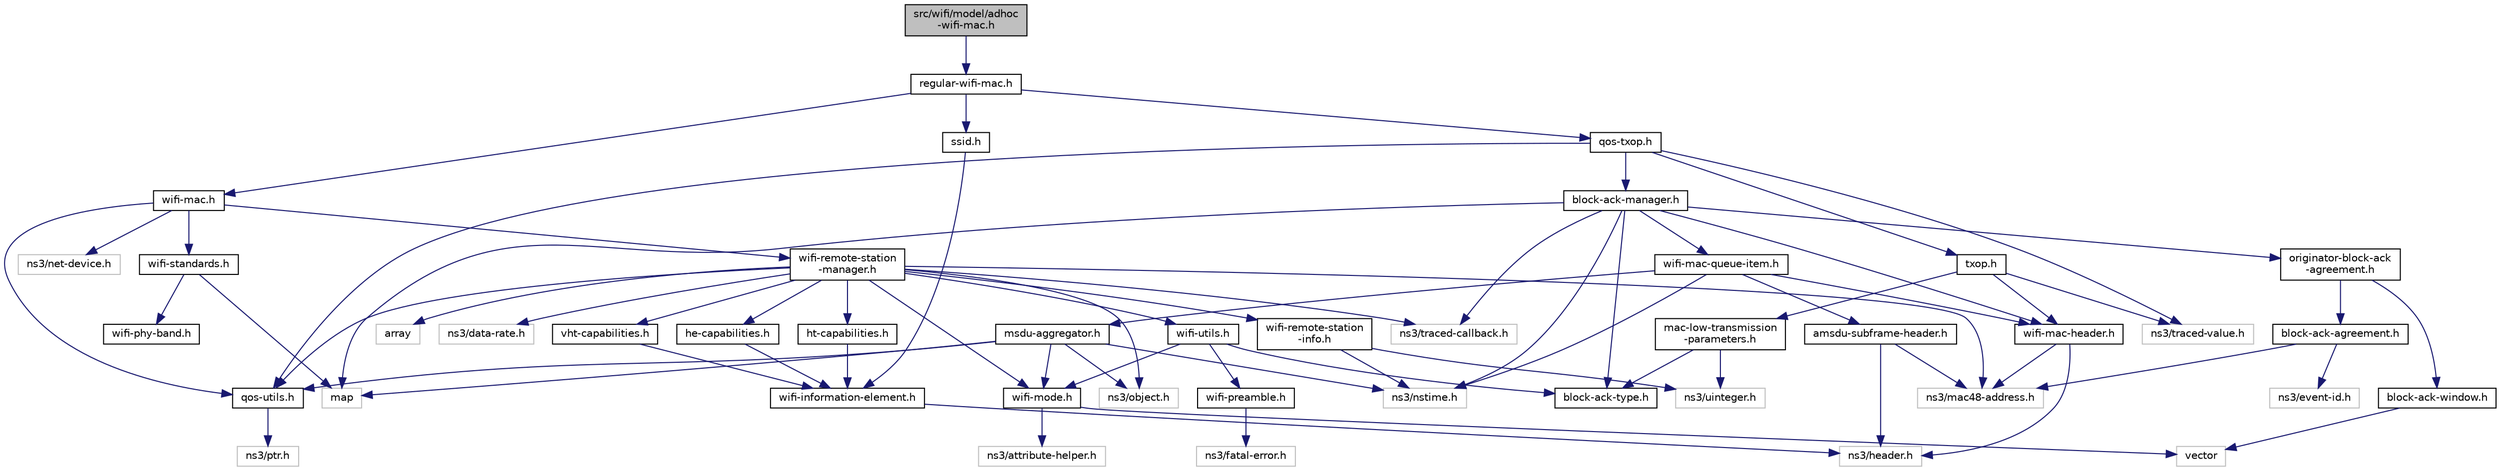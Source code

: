digraph "src/wifi/model/adhoc-wifi-mac.h"
{
 // LATEX_PDF_SIZE
  edge [fontname="Helvetica",fontsize="10",labelfontname="Helvetica",labelfontsize="10"];
  node [fontname="Helvetica",fontsize="10",shape=record];
  Node1 [label="src/wifi/model/adhoc\l-wifi-mac.h",height=0.2,width=0.4,color="black", fillcolor="grey75", style="filled", fontcolor="black",tooltip=" "];
  Node1 -> Node2 [color="midnightblue",fontsize="10",style="solid",fontname="Helvetica"];
  Node2 [label="regular-wifi-mac.h",height=0.2,width=0.4,color="black", fillcolor="white", style="filled",URL="$regular-wifi-mac_8h.html",tooltip=" "];
  Node2 -> Node3 [color="midnightblue",fontsize="10",style="solid",fontname="Helvetica"];
  Node3 [label="wifi-mac.h",height=0.2,width=0.4,color="black", fillcolor="white", style="filled",URL="$wifi-mac_8h.html",tooltip=" "];
  Node3 -> Node4 [color="midnightblue",fontsize="10",style="solid",fontname="Helvetica"];
  Node4 [label="ns3/net-device.h",height=0.2,width=0.4,color="grey75", fillcolor="white", style="filled",tooltip=" "];
  Node3 -> Node5 [color="midnightblue",fontsize="10",style="solid",fontname="Helvetica"];
  Node5 [label="wifi-standards.h",height=0.2,width=0.4,color="black", fillcolor="white", style="filled",URL="$wifi-standards_8h.html",tooltip=" "];
  Node5 -> Node6 [color="midnightblue",fontsize="10",style="solid",fontname="Helvetica"];
  Node6 [label="map",height=0.2,width=0.4,color="grey75", fillcolor="white", style="filled",tooltip=" "];
  Node5 -> Node7 [color="midnightblue",fontsize="10",style="solid",fontname="Helvetica"];
  Node7 [label="wifi-phy-band.h",height=0.2,width=0.4,color="black", fillcolor="white", style="filled",URL="$wifi-phy-band_8h.html",tooltip=" "];
  Node3 -> Node8 [color="midnightblue",fontsize="10",style="solid",fontname="Helvetica"];
  Node8 [label="wifi-remote-station\l-manager.h",height=0.2,width=0.4,color="black", fillcolor="white", style="filled",URL="$wifi-remote-station-manager_8h.html",tooltip=" "];
  Node8 -> Node9 [color="midnightblue",fontsize="10",style="solid",fontname="Helvetica"];
  Node9 [label="array",height=0.2,width=0.4,color="grey75", fillcolor="white", style="filled",tooltip=" "];
  Node8 -> Node10 [color="midnightblue",fontsize="10",style="solid",fontname="Helvetica"];
  Node10 [label="ns3/traced-callback.h",height=0.2,width=0.4,color="grey75", fillcolor="white", style="filled",tooltip=" "];
  Node8 -> Node11 [color="midnightblue",fontsize="10",style="solid",fontname="Helvetica"];
  Node11 [label="ns3/object.h",height=0.2,width=0.4,color="grey75", fillcolor="white", style="filled",tooltip=" "];
  Node8 -> Node12 [color="midnightblue",fontsize="10",style="solid",fontname="Helvetica"];
  Node12 [label="ns3/data-rate.h",height=0.2,width=0.4,color="grey75", fillcolor="white", style="filled",tooltip=" "];
  Node8 -> Node13 [color="midnightblue",fontsize="10",style="solid",fontname="Helvetica"];
  Node13 [label="ns3/mac48-address.h",height=0.2,width=0.4,color="grey75", fillcolor="white", style="filled",tooltip=" "];
  Node8 -> Node14 [color="midnightblue",fontsize="10",style="solid",fontname="Helvetica"];
  Node14 [label="wifi-mode.h",height=0.2,width=0.4,color="black", fillcolor="white", style="filled",URL="$wifi-mode_8h.html",tooltip=" "];
  Node14 -> Node15 [color="midnightblue",fontsize="10",style="solid",fontname="Helvetica"];
  Node15 [label="vector",height=0.2,width=0.4,color="grey75", fillcolor="white", style="filled",tooltip=" "];
  Node14 -> Node16 [color="midnightblue",fontsize="10",style="solid",fontname="Helvetica"];
  Node16 [label="ns3/attribute-helper.h",height=0.2,width=0.4,color="grey75", fillcolor="white", style="filled",tooltip=" "];
  Node8 -> Node17 [color="midnightblue",fontsize="10",style="solid",fontname="Helvetica"];
  Node17 [label="wifi-utils.h",height=0.2,width=0.4,color="black", fillcolor="white", style="filled",URL="$wifi-utils_8h.html",tooltip=" "];
  Node17 -> Node18 [color="midnightblue",fontsize="10",style="solid",fontname="Helvetica"];
  Node18 [label="block-ack-type.h",height=0.2,width=0.4,color="black", fillcolor="white", style="filled",URL="$block-ack-type_8h.html",tooltip=" "];
  Node17 -> Node19 [color="midnightblue",fontsize="10",style="solid",fontname="Helvetica"];
  Node19 [label="wifi-preamble.h",height=0.2,width=0.4,color="black", fillcolor="white", style="filled",URL="$wifi-preamble_8h.html",tooltip=" "];
  Node19 -> Node20 [color="midnightblue",fontsize="10",style="solid",fontname="Helvetica"];
  Node20 [label="ns3/fatal-error.h",height=0.2,width=0.4,color="grey75", fillcolor="white", style="filled",tooltip=" "];
  Node17 -> Node14 [color="midnightblue",fontsize="10",style="solid",fontname="Helvetica"];
  Node8 -> Node21 [color="midnightblue",fontsize="10",style="solid",fontname="Helvetica"];
  Node21 [label="qos-utils.h",height=0.2,width=0.4,color="black", fillcolor="white", style="filled",URL="$qos-utils_8h.html",tooltip=" "];
  Node21 -> Node22 [color="midnightblue",fontsize="10",style="solid",fontname="Helvetica"];
  Node22 [label="ns3/ptr.h",height=0.2,width=0.4,color="grey75", fillcolor="white", style="filled",tooltip=" "];
  Node8 -> Node23 [color="midnightblue",fontsize="10",style="solid",fontname="Helvetica"];
  Node23 [label="wifi-remote-station\l-info.h",height=0.2,width=0.4,color="black", fillcolor="white", style="filled",URL="$wifi-remote-station-info_8h.html",tooltip=" "];
  Node23 -> Node24 [color="midnightblue",fontsize="10",style="solid",fontname="Helvetica"];
  Node24 [label="ns3/nstime.h",height=0.2,width=0.4,color="grey75", fillcolor="white", style="filled",tooltip=" "];
  Node23 -> Node25 [color="midnightblue",fontsize="10",style="solid",fontname="Helvetica"];
  Node25 [label="ns3/uinteger.h",height=0.2,width=0.4,color="grey75", fillcolor="white", style="filled",tooltip=" "];
  Node8 -> Node26 [color="midnightblue",fontsize="10",style="solid",fontname="Helvetica"];
  Node26 [label="ht-capabilities.h",height=0.2,width=0.4,color="black", fillcolor="white", style="filled",URL="$ht-capabilities_8h.html",tooltip=" "];
  Node26 -> Node27 [color="midnightblue",fontsize="10",style="solid",fontname="Helvetica"];
  Node27 [label="wifi-information-element.h",height=0.2,width=0.4,color="black", fillcolor="white", style="filled",URL="$wifi-information-element_8h.html",tooltip=" "];
  Node27 -> Node28 [color="midnightblue",fontsize="10",style="solid",fontname="Helvetica"];
  Node28 [label="ns3/header.h",height=0.2,width=0.4,color="grey75", fillcolor="white", style="filled",tooltip=" "];
  Node8 -> Node29 [color="midnightblue",fontsize="10",style="solid",fontname="Helvetica"];
  Node29 [label="vht-capabilities.h",height=0.2,width=0.4,color="black", fillcolor="white", style="filled",URL="$vht-capabilities_8h.html",tooltip=" "];
  Node29 -> Node27 [color="midnightblue",fontsize="10",style="solid",fontname="Helvetica"];
  Node8 -> Node30 [color="midnightblue",fontsize="10",style="solid",fontname="Helvetica"];
  Node30 [label="he-capabilities.h",height=0.2,width=0.4,color="black", fillcolor="white", style="filled",URL="$he-capabilities_8h.html",tooltip=" "];
  Node30 -> Node27 [color="midnightblue",fontsize="10",style="solid",fontname="Helvetica"];
  Node3 -> Node21 [color="midnightblue",fontsize="10",style="solid",fontname="Helvetica"];
  Node2 -> Node31 [color="midnightblue",fontsize="10",style="solid",fontname="Helvetica"];
  Node31 [label="qos-txop.h",height=0.2,width=0.4,color="black", fillcolor="white", style="filled",URL="$qos-txop_8h.html",tooltip=" "];
  Node31 -> Node32 [color="midnightblue",fontsize="10",style="solid",fontname="Helvetica"];
  Node32 [label="ns3/traced-value.h",height=0.2,width=0.4,color="grey75", fillcolor="white", style="filled",tooltip=" "];
  Node31 -> Node33 [color="midnightblue",fontsize="10",style="solid",fontname="Helvetica"];
  Node33 [label="block-ack-manager.h",height=0.2,width=0.4,color="black", fillcolor="white", style="filled",URL="$block-ack-manager_8h.html",tooltip=" "];
  Node33 -> Node6 [color="midnightblue",fontsize="10",style="solid",fontname="Helvetica"];
  Node33 -> Node24 [color="midnightblue",fontsize="10",style="solid",fontname="Helvetica"];
  Node33 -> Node10 [color="midnightblue",fontsize="10",style="solid",fontname="Helvetica"];
  Node33 -> Node34 [color="midnightblue",fontsize="10",style="solid",fontname="Helvetica"];
  Node34 [label="wifi-mac-header.h",height=0.2,width=0.4,color="black", fillcolor="white", style="filled",URL="$wifi-mac-header_8h.html",tooltip=" "];
  Node34 -> Node28 [color="midnightblue",fontsize="10",style="solid",fontname="Helvetica"];
  Node34 -> Node13 [color="midnightblue",fontsize="10",style="solid",fontname="Helvetica"];
  Node33 -> Node35 [color="midnightblue",fontsize="10",style="solid",fontname="Helvetica"];
  Node35 [label="originator-block-ack\l-agreement.h",height=0.2,width=0.4,color="black", fillcolor="white", style="filled",URL="$originator-block-ack-agreement_8h.html",tooltip=" "];
  Node35 -> Node36 [color="midnightblue",fontsize="10",style="solid",fontname="Helvetica"];
  Node36 [label="block-ack-agreement.h",height=0.2,width=0.4,color="black", fillcolor="white", style="filled",URL="$block-ack-agreement_8h.html",tooltip=" "];
  Node36 -> Node13 [color="midnightblue",fontsize="10",style="solid",fontname="Helvetica"];
  Node36 -> Node37 [color="midnightblue",fontsize="10",style="solid",fontname="Helvetica"];
  Node37 [label="ns3/event-id.h",height=0.2,width=0.4,color="grey75", fillcolor="white", style="filled",tooltip=" "];
  Node35 -> Node38 [color="midnightblue",fontsize="10",style="solid",fontname="Helvetica"];
  Node38 [label="block-ack-window.h",height=0.2,width=0.4,color="black", fillcolor="white", style="filled",URL="$block-ack-window_8h.html",tooltip=" "];
  Node38 -> Node15 [color="midnightblue",fontsize="10",style="solid",fontname="Helvetica"];
  Node33 -> Node18 [color="midnightblue",fontsize="10",style="solid",fontname="Helvetica"];
  Node33 -> Node39 [color="midnightblue",fontsize="10",style="solid",fontname="Helvetica"];
  Node39 [label="wifi-mac-queue-item.h",height=0.2,width=0.4,color="black", fillcolor="white", style="filled",URL="$wifi-mac-queue-item_8h.html",tooltip=" "];
  Node39 -> Node24 [color="midnightblue",fontsize="10",style="solid",fontname="Helvetica"];
  Node39 -> Node34 [color="midnightblue",fontsize="10",style="solid",fontname="Helvetica"];
  Node39 -> Node40 [color="midnightblue",fontsize="10",style="solid",fontname="Helvetica"];
  Node40 [label="msdu-aggregator.h",height=0.2,width=0.4,color="black", fillcolor="white", style="filled",URL="$msdu-aggregator_8h.html",tooltip=" "];
  Node40 -> Node11 [color="midnightblue",fontsize="10",style="solid",fontname="Helvetica"];
  Node40 -> Node24 [color="midnightblue",fontsize="10",style="solid",fontname="Helvetica"];
  Node40 -> Node14 [color="midnightblue",fontsize="10",style="solid",fontname="Helvetica"];
  Node40 -> Node21 [color="midnightblue",fontsize="10",style="solid",fontname="Helvetica"];
  Node40 -> Node6 [color="midnightblue",fontsize="10",style="solid",fontname="Helvetica"];
  Node39 -> Node41 [color="midnightblue",fontsize="10",style="solid",fontname="Helvetica"];
  Node41 [label="amsdu-subframe-header.h",height=0.2,width=0.4,color="black", fillcolor="white", style="filled",URL="$amsdu-subframe-header_8h.html",tooltip=" "];
  Node41 -> Node28 [color="midnightblue",fontsize="10",style="solid",fontname="Helvetica"];
  Node41 -> Node13 [color="midnightblue",fontsize="10",style="solid",fontname="Helvetica"];
  Node31 -> Node42 [color="midnightblue",fontsize="10",style="solid",fontname="Helvetica"];
  Node42 [label="txop.h",height=0.2,width=0.4,color="black", fillcolor="white", style="filled",URL="$txop_8h.html",tooltip=" "];
  Node42 -> Node32 [color="midnightblue",fontsize="10",style="solid",fontname="Helvetica"];
  Node42 -> Node43 [color="midnightblue",fontsize="10",style="solid",fontname="Helvetica"];
  Node43 [label="mac-low-transmission\l-parameters.h",height=0.2,width=0.4,color="black", fillcolor="white", style="filled",URL="$mac-low-transmission-parameters_8h.html",tooltip=" "];
  Node43 -> Node25 [color="midnightblue",fontsize="10",style="solid",fontname="Helvetica"];
  Node43 -> Node18 [color="midnightblue",fontsize="10",style="solid",fontname="Helvetica"];
  Node42 -> Node34 [color="midnightblue",fontsize="10",style="solid",fontname="Helvetica"];
  Node31 -> Node21 [color="midnightblue",fontsize="10",style="solid",fontname="Helvetica"];
  Node2 -> Node44 [color="midnightblue",fontsize="10",style="solid",fontname="Helvetica"];
  Node44 [label="ssid.h",height=0.2,width=0.4,color="black", fillcolor="white", style="filled",URL="$ssid_8h.html",tooltip=" "];
  Node44 -> Node27 [color="midnightblue",fontsize="10",style="solid",fontname="Helvetica"];
}

